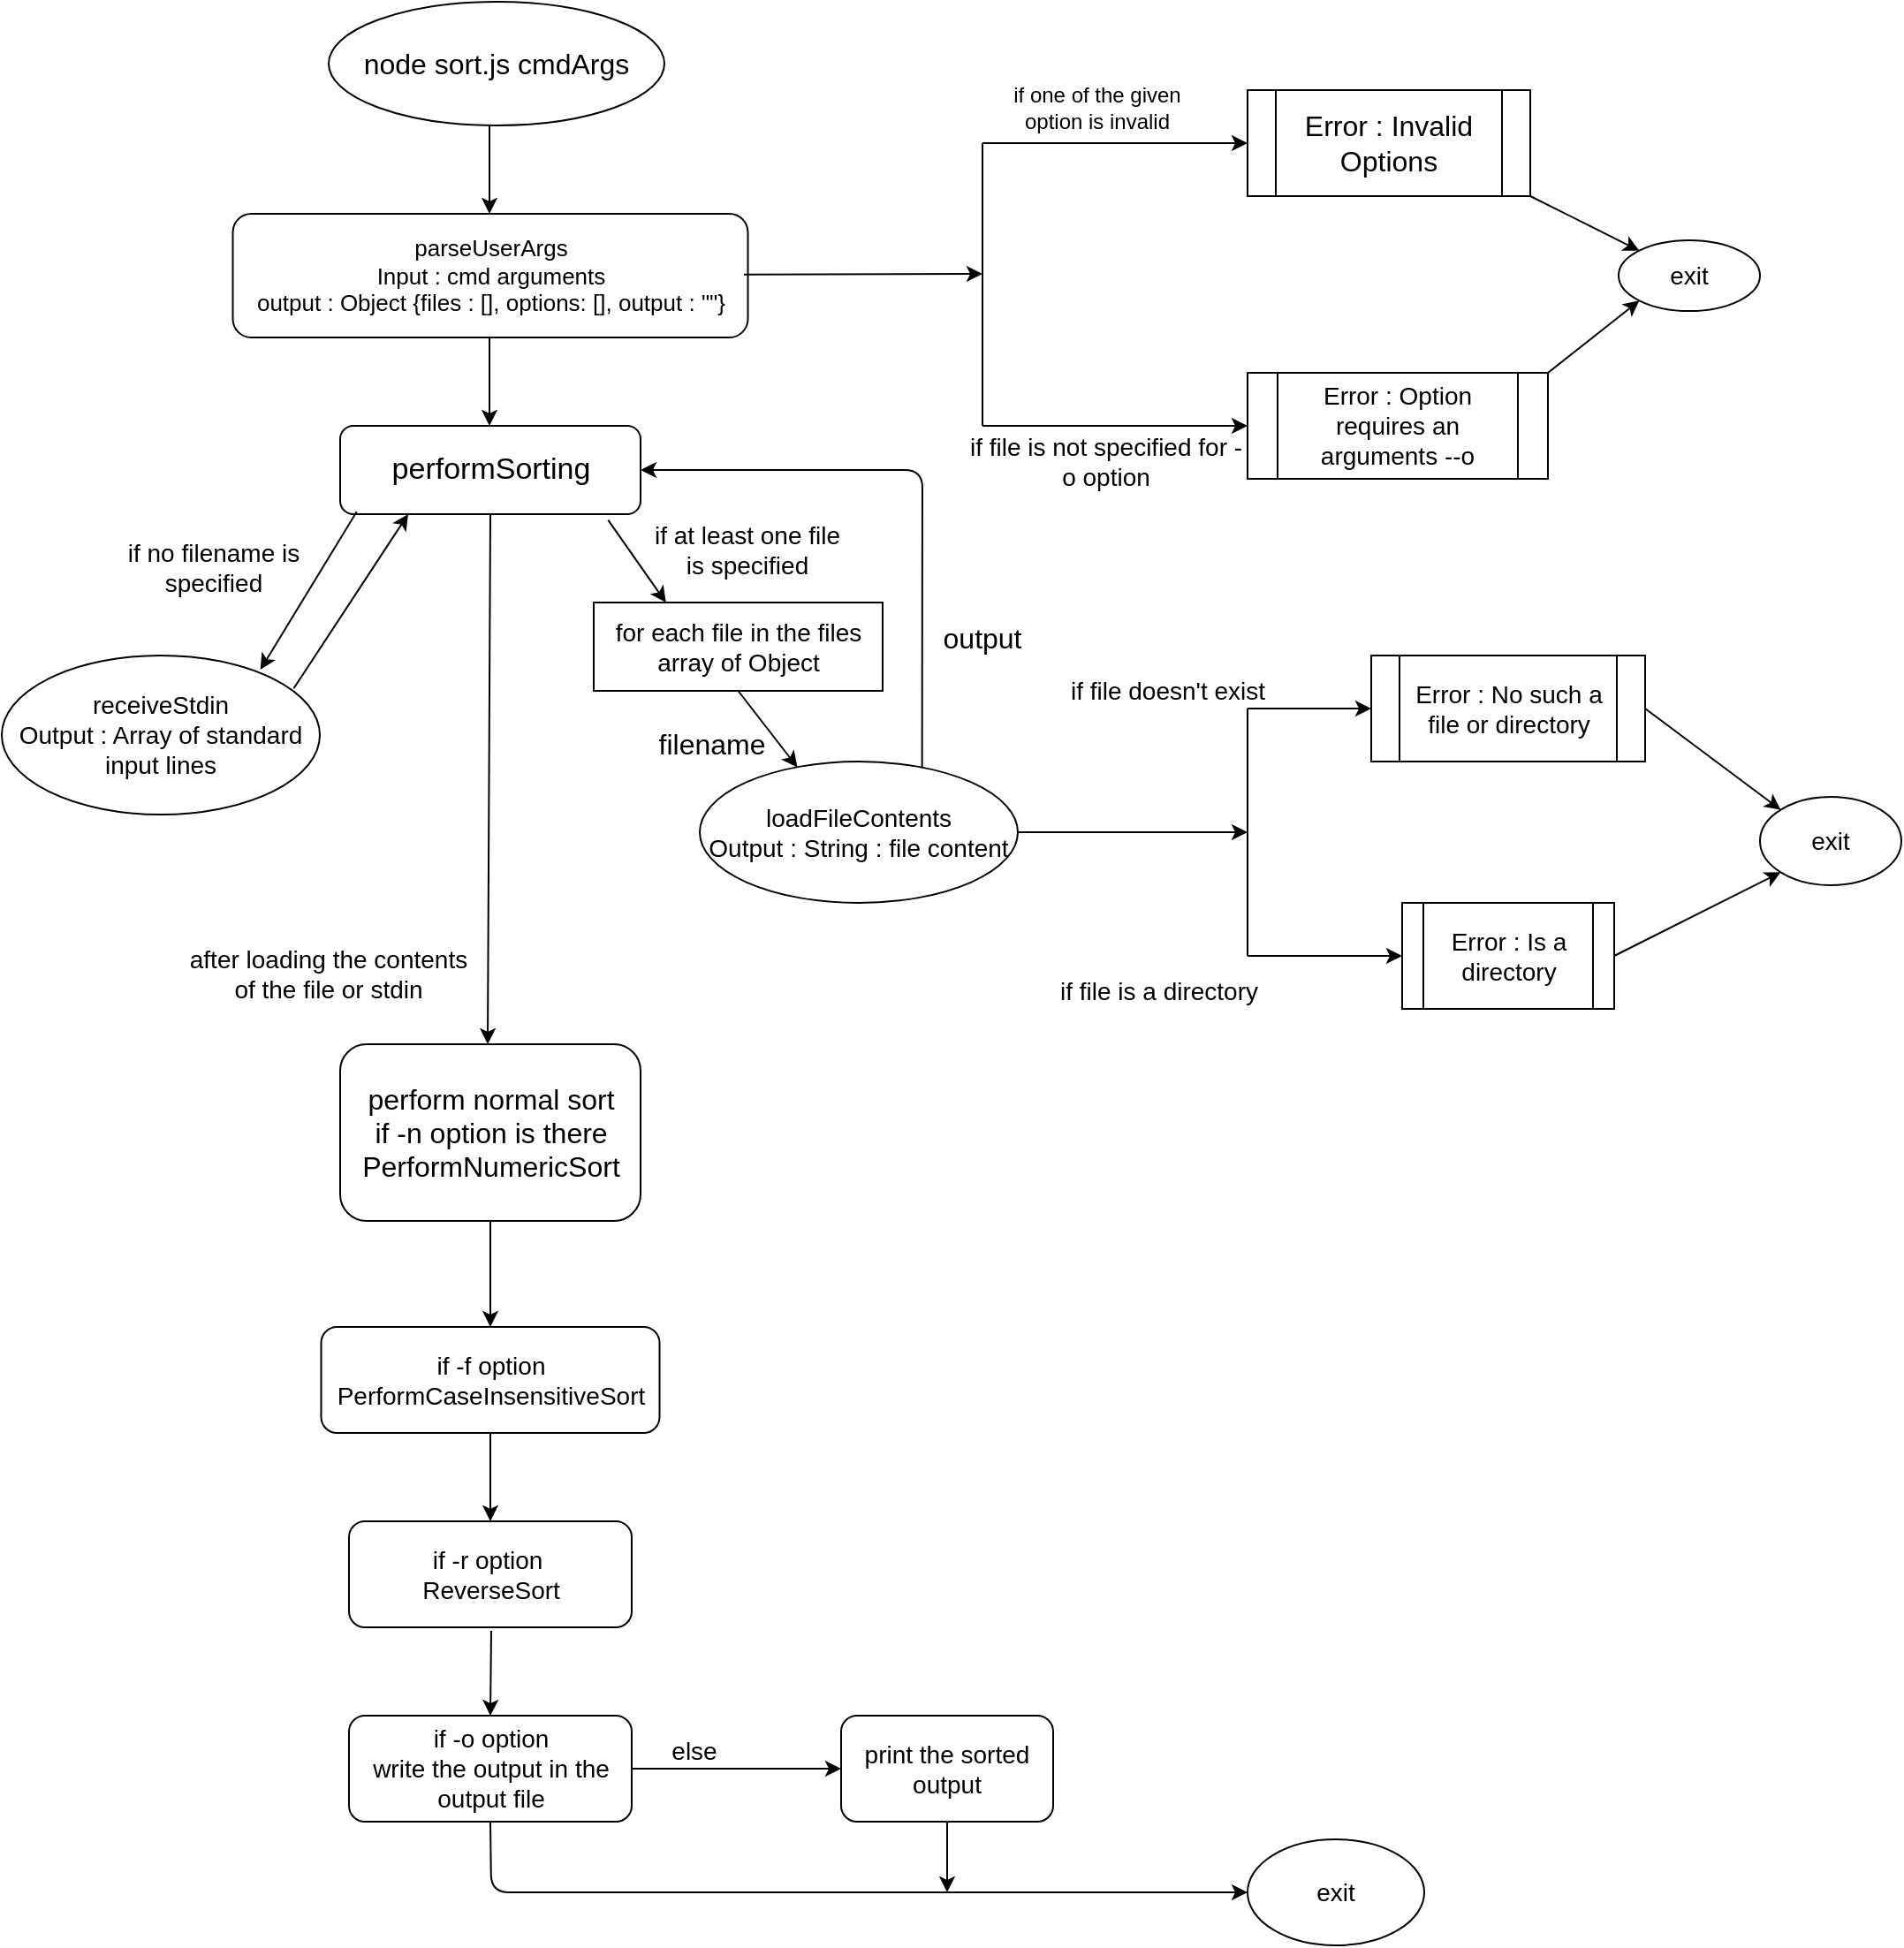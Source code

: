 <mxfile version="12.4.3" type="device" pages="1"><diagram id="Dr3xXGm7YzqHqIVAaAbp" name="Page-1"><mxGraphModel dx="1351" dy="746" grid="1" gridSize="10" guides="1" tooltips="1" connect="1" arrows="1" fold="1" page="0" pageScale="1" pageWidth="827" pageHeight="1169" background="#ffffff" math="0" shadow="0"><root><mxCell id="0"/><mxCell id="1" parent="0"/><mxCell id="aNXo6sVDQYfSUyVMy_BK-1" value="node sort.js cmdArgs" style="ellipse;whiteSpace=wrap;html=1;fontSize=16;" vertex="1" parent="1"><mxGeometry x="310" y="50" width="190" height="70" as="geometry"/></mxCell><mxCell id="aNXo6sVDQYfSUyVMy_BK-2" value="" style="endArrow=classic;html=1;fontSize=16;" edge="1" parent="1"><mxGeometry width="50" height="50" relative="1" as="geometry"><mxPoint x="401" y="120" as="sourcePoint"/><mxPoint x="401" y="170" as="targetPoint"/></mxGeometry></mxCell><mxCell id="aNXo6sVDQYfSUyVMy_BK-3" value="parseUserArgs&lt;br style=&quot;font-size: 13px;&quot;&gt;Input : cmd arguments&lt;br style=&quot;font-size: 13px;&quot;&gt;output : Object {files : [], options: [], output : &quot;&quot;}" style="rounded=1;whiteSpace=wrap;html=1;fontSize=13;" vertex="1" parent="1"><mxGeometry x="255.75" y="170" width="291.5" height="70" as="geometry"/></mxCell><mxCell id="aNXo6sVDQYfSUyVMy_BK-5" value="Error : Invalid Options" style="shape=process;whiteSpace=wrap;html=1;backgroundOutline=1;fontSize=16;" vertex="1" parent="1"><mxGeometry x="830" y="100" width="160" height="60" as="geometry"/></mxCell><mxCell id="aNXo6sVDQYfSUyVMy_BK-6" value="if one of the given option is invalid" style="text;html=1;strokeColor=none;fillColor=none;align=center;verticalAlign=middle;whiteSpace=wrap;rounded=0;fontSize=12;" vertex="1" parent="1"><mxGeometry x="680" y="100" width="130" height="20" as="geometry"/></mxCell><mxCell id="aNXo6sVDQYfSUyVMy_BK-9" value="" style="endArrow=classic;html=1;fontSize=12;" edge="1" parent="1"><mxGeometry width="50" height="50" relative="1" as="geometry"><mxPoint x="545" y="204.41" as="sourcePoint"/><mxPoint x="680" y="204" as="targetPoint"/></mxGeometry></mxCell><mxCell id="aNXo6sVDQYfSUyVMy_BK-11" value="" style="endArrow=classic;html=1;fontSize=12;" edge="1" parent="1"><mxGeometry width="50" height="50" relative="1" as="geometry"><mxPoint x="401" y="240" as="sourcePoint"/><mxPoint x="401" y="290" as="targetPoint"/></mxGeometry></mxCell><mxCell id="aNXo6sVDQYfSUyVMy_BK-12" value="performSorting" style="rounded=1;whiteSpace=wrap;html=1;fontSize=17;" vertex="1" parent="1"><mxGeometry x="316.5" y="290" width="170" height="50" as="geometry"/></mxCell><mxCell id="aNXo6sVDQYfSUyVMy_BK-15" value="Error : No such a file or directory" style="shape=process;whiteSpace=wrap;html=1;backgroundOutline=1;fontSize=14;" vertex="1" parent="1"><mxGeometry x="900" y="420" width="155" height="60" as="geometry"/></mxCell><mxCell id="aNXo6sVDQYfSUyVMy_BK-19" value="Error : Is a directory" style="shape=process;whiteSpace=wrap;html=1;backgroundOutline=1;fontSize=14;" vertex="1" parent="1"><mxGeometry x="917.5" y="560" width="120" height="60" as="geometry"/></mxCell><mxCell id="aNXo6sVDQYfSUyVMy_BK-21" value="if file doesn't exist" style="text;html=1;strokeColor=none;fillColor=none;align=center;verticalAlign=middle;whiteSpace=wrap;rounded=0;fontSize=14;" vertex="1" parent="1"><mxGeometry x="710" y="430" width="150" height="20" as="geometry"/></mxCell><mxCell id="aNXo6sVDQYfSUyVMy_BK-22" value="if file is a directory" style="text;html=1;strokeColor=none;fillColor=none;align=center;verticalAlign=middle;whiteSpace=wrap;rounded=0;fontSize=14;" vertex="1" parent="1"><mxGeometry x="720" y="600" width="120" height="20" as="geometry"/></mxCell><mxCell id="aNXo6sVDQYfSUyVMy_BK-33" value="receiveStdin&lt;br&gt;Output : Array of standard input lines" style="ellipse;whiteSpace=wrap;html=1;fontSize=14;" vertex="1" parent="1"><mxGeometry x="125" y="420" width="180" height="90" as="geometry"/></mxCell><mxCell id="aNXo6sVDQYfSUyVMy_BK-37" value="if no filename is specified" style="text;html=1;strokeColor=none;fillColor=none;align=center;verticalAlign=middle;whiteSpace=wrap;rounded=0;fontSize=14;" vertex="1" parent="1"><mxGeometry x="185" y="360" width="120" height="20" as="geometry"/></mxCell><mxCell id="aNXo6sVDQYfSUyVMy_BK-40" value="" style="endArrow=classic;html=1;fontSize=14;exitX=0.918;exitY=0.207;exitDx=0;exitDy=0;exitPerimeter=0;" edge="1" parent="1" source="aNXo6sVDQYfSUyVMy_BK-33"><mxGeometry width="50" height="50" relative="1" as="geometry"><mxPoint x="305" y="390" as="sourcePoint"/><mxPoint x="355" y="340" as="targetPoint"/></mxGeometry></mxCell><mxCell id="aNXo6sVDQYfSUyVMy_BK-41" value="" style="endArrow=classic;html=1;fontSize=14;exitX=0.055;exitY=0.972;exitDx=0;exitDy=0;entryX=0.813;entryY=0.089;entryDx=0;entryDy=0;entryPerimeter=0;exitPerimeter=0;" edge="1" parent="1" source="aNXo6sVDQYfSUyVMy_BK-12" target="aNXo6sVDQYfSUyVMy_BK-33"><mxGeometry width="50" height="50" relative="1" as="geometry"><mxPoint x="340" y="420" as="sourcePoint"/><mxPoint x="390" y="370" as="targetPoint"/></mxGeometry></mxCell><mxCell id="aNXo6sVDQYfSUyVMy_BK-42" value="loadFileContents&lt;br&gt;Output : String : file content" style="ellipse;whiteSpace=wrap;html=1;fontSize=14;" vertex="1" parent="1"><mxGeometry x="520" y="480" width="180" height="80" as="geometry"/></mxCell><mxCell id="aNXo6sVDQYfSUyVMy_BK-45" value="for each file in the files array of Object" style="rounded=0;whiteSpace=wrap;html=1;fontSize=14;" vertex="1" parent="1"><mxGeometry x="460" y="390" width="163.5" height="50" as="geometry"/></mxCell><mxCell id="aNXo6sVDQYfSUyVMy_BK-46" value="" style="endArrow=classic;html=1;fontSize=14;exitX=0.892;exitY=1.066;exitDx=0;exitDy=0;exitPerimeter=0;entryX=0.25;entryY=0;entryDx=0;entryDy=0;" edge="1" parent="1" source="aNXo6sVDQYfSUyVMy_BK-12" target="aNXo6sVDQYfSUyVMy_BK-45"><mxGeometry width="50" height="50" relative="1" as="geometry"><mxPoint x="20" y="710" as="sourcePoint"/><mxPoint x="70" y="660" as="targetPoint"/></mxGeometry></mxCell><mxCell id="aNXo6sVDQYfSUyVMy_BK-47" value="" style="endArrow=classic;html=1;fontSize=14;exitX=0.5;exitY=1;exitDx=0;exitDy=0;entryX=0.307;entryY=0.041;entryDx=0;entryDy=0;entryPerimeter=0;" edge="1" parent="1" source="aNXo6sVDQYfSUyVMy_BK-45" target="aNXo6sVDQYfSUyVMy_BK-42"><mxGeometry width="50" height="50" relative="1" as="geometry"><mxPoint x="20" y="710" as="sourcePoint"/><mxPoint x="70" y="660" as="targetPoint"/></mxGeometry></mxCell><mxCell id="aNXo6sVDQYfSUyVMy_BK-48" value="if at least one file is specified" style="text;html=1;strokeColor=none;fillColor=none;align=center;verticalAlign=middle;whiteSpace=wrap;rounded=0;fontSize=14;" vertex="1" parent="1"><mxGeometry x="486.5" y="350" width="120" height="20" as="geometry"/></mxCell><mxCell id="aNXo6sVDQYfSUyVMy_BK-49" value="" style="endArrow=classic;html=1;fontSize=14;entryX=0;entryY=0.5;entryDx=0;entryDy=0;" edge="1" parent="1" target="aNXo6sVDQYfSUyVMy_BK-15"><mxGeometry width="50" height="50" relative="1" as="geometry"><mxPoint x="830" y="450" as="sourcePoint"/><mxPoint x="70" y="660" as="targetPoint"/></mxGeometry></mxCell><mxCell id="aNXo6sVDQYfSUyVMy_BK-51" value="" style="endArrow=classic;html=1;fontSize=14;entryX=0;entryY=0.5;entryDx=0;entryDy=0;" edge="1" parent="1" target="aNXo6sVDQYfSUyVMy_BK-19"><mxGeometry width="50" height="50" relative="1" as="geometry"><mxPoint x="830" y="590" as="sourcePoint"/><mxPoint x="70" y="710" as="targetPoint"/></mxGeometry></mxCell><mxCell id="aNXo6sVDQYfSUyVMy_BK-52" value="exit" style="ellipse;whiteSpace=wrap;html=1;fontSize=14;" vertex="1" parent="1"><mxGeometry x="1040" y="185" width="80" height="40" as="geometry"/></mxCell><mxCell id="aNXo6sVDQYfSUyVMy_BK-60" value="" style="endArrow=classic;html=1;fontSize=14;exitX=0.5;exitY=1;exitDx=0;exitDy=0;" edge="1" parent="1" source="aNXo6sVDQYfSUyVMy_BK-12"><mxGeometry width="50" height="50" relative="1" as="geometry"><mxPoint x="120" y="650" as="sourcePoint"/><mxPoint x="400" y="640" as="targetPoint"/></mxGeometry></mxCell><mxCell id="aNXo6sVDQYfSUyVMy_BK-61" value="" style="endArrow=classic;html=1;fontSize=14;exitX=0.699;exitY=0.041;exitDx=0;exitDy=0;exitPerimeter=0;entryX=1;entryY=0.5;entryDx=0;entryDy=0;" edge="1" parent="1" source="aNXo6sVDQYfSUyVMy_BK-42" target="aNXo6sVDQYfSUyVMy_BK-12"><mxGeometry width="50" height="50" relative="1" as="geometry"><mxPoint x="573.5" y="710" as="sourcePoint"/><mxPoint x="623.5" y="660" as="targetPoint"/><Array as="points"><mxPoint x="646" y="315"/></Array></mxGeometry></mxCell><mxCell id="aNXo6sVDQYfSUyVMy_BK-62" value="after loading the contents of the file or stdin" style="text;html=1;strokeColor=none;fillColor=none;align=center;verticalAlign=middle;whiteSpace=wrap;rounded=0;fontSize=14;" vertex="1" parent="1"><mxGeometry x="230" y="590" width="160" height="20" as="geometry"/></mxCell><mxCell id="aNXo6sVDQYfSUyVMy_BK-65" value="perform normal sort &lt;br style=&quot;font-size: 16px;&quot;&gt;if -n option is there&lt;br style=&quot;font-size: 16px;&quot;&gt;PerformNumericSort" style="rounded=1;whiteSpace=wrap;html=1;fontSize=16;" vertex="1" parent="1"><mxGeometry x="316.5" y="640" width="170" height="100" as="geometry"/></mxCell><mxCell id="aNXo6sVDQYfSUyVMy_BK-67" value="if -f option&lt;br&gt;PerformCaseInsensitiveSort" style="rounded=1;whiteSpace=wrap;html=1;fontSize=14;" vertex="1" parent="1"><mxGeometry x="305.75" y="800" width="191.5" height="60" as="geometry"/></mxCell><mxCell id="aNXo6sVDQYfSUyVMy_BK-68" value="" style="endArrow=classic;html=1;fontSize=14;exitX=0.5;exitY=1;exitDx=0;exitDy=0;entryX=0.5;entryY=0;entryDx=0;entryDy=0;" edge="1" parent="1" source="aNXo6sVDQYfSUyVMy_BK-65" target="aNXo6sVDQYfSUyVMy_BK-67"><mxGeometry width="50" height="50" relative="1" as="geometry"><mxPoint x="130" y="1000" as="sourcePoint"/><mxPoint x="180" y="1020" as="targetPoint"/></mxGeometry></mxCell><mxCell id="aNXo6sVDQYfSUyVMy_BK-69" value="if -r option&amp;nbsp;&lt;br&gt;ReverseSort" style="rounded=1;whiteSpace=wrap;html=1;fontSize=14;" vertex="1" parent="1"><mxGeometry x="321.5" y="910" width="160" height="60" as="geometry"/></mxCell><mxCell id="aNXo6sVDQYfSUyVMy_BK-70" value="" style="endArrow=classic;html=1;fontSize=14;exitX=0.5;exitY=1;exitDx=0;exitDy=0;" edge="1" parent="1" source="aNXo6sVDQYfSUyVMy_BK-67" target="aNXo6sVDQYfSUyVMy_BK-69"><mxGeometry width="50" height="50" relative="1" as="geometry"><mxPoint x="130" y="1040" as="sourcePoint"/><mxPoint x="180" y="990" as="targetPoint"/></mxGeometry></mxCell><mxCell id="aNXo6sVDQYfSUyVMy_BK-71" value="if -o option&lt;br&gt;write the output in the output file" style="rounded=1;whiteSpace=wrap;html=1;fontSize=14;" vertex="1" parent="1"><mxGeometry x="321.5" y="1020" width="160" height="60" as="geometry"/></mxCell><mxCell id="aNXo6sVDQYfSUyVMy_BK-72" value="" style="endArrow=classic;html=1;fontSize=14;entryX=0.5;entryY=0;entryDx=0;entryDy=0;" edge="1" parent="1" target="aNXo6sVDQYfSUyVMy_BK-71"><mxGeometry width="50" height="50" relative="1" as="geometry"><mxPoint x="402" y="972" as="sourcePoint"/><mxPoint x="180" y="1100" as="targetPoint"/></mxGeometry></mxCell><mxCell id="aNXo6sVDQYfSUyVMy_BK-73" value="" style="endArrow=classic;html=1;fontSize=14;exitX=1;exitY=0.5;exitDx=0;exitDy=0;" edge="1" parent="1" source="aNXo6sVDQYfSUyVMy_BK-71"><mxGeometry width="50" height="50" relative="1" as="geometry"><mxPoint x="130" y="1150" as="sourcePoint"/><mxPoint x="600" y="1050" as="targetPoint"/></mxGeometry></mxCell><mxCell id="aNXo6sVDQYfSUyVMy_BK-74" value="else" style="text;html=1;strokeColor=none;fillColor=none;align=center;verticalAlign=middle;whiteSpace=wrap;rounded=0;fontSize=14;" vertex="1" parent="1"><mxGeometry x="497.25" y="1030" width="40" height="20" as="geometry"/></mxCell><mxCell id="aNXo6sVDQYfSUyVMy_BK-75" value="print the sorted output" style="rounded=1;whiteSpace=wrap;html=1;fontSize=14;" vertex="1" parent="1"><mxGeometry x="600" y="1020" width="120" height="60" as="geometry"/></mxCell><mxCell id="aNXo6sVDQYfSUyVMy_BK-76" value="" style="endArrow=classic;html=1;fontSize=14;exitX=0.5;exitY=1;exitDx=0;exitDy=0;" edge="1" parent="1" source="aNXo6sVDQYfSUyVMy_BK-71"><mxGeometry width="50" height="50" relative="1" as="geometry"><mxPoint x="130" y="1150" as="sourcePoint"/><mxPoint x="830" y="1120" as="targetPoint"/><Array as="points"><mxPoint x="402" y="1120"/></Array></mxGeometry></mxCell><mxCell id="aNXo6sVDQYfSUyVMy_BK-77" value="" style="endArrow=classic;html=1;fontSize=14;exitX=0.5;exitY=1;exitDx=0;exitDy=0;" edge="1" parent="1" source="aNXo6sVDQYfSUyVMy_BK-75"><mxGeometry width="50" height="50" relative="1" as="geometry"><mxPoint x="130" y="1200" as="sourcePoint"/><mxPoint x="660" y="1120" as="targetPoint"/></mxGeometry></mxCell><mxCell id="aNXo6sVDQYfSUyVMy_BK-78" value="exit" style="ellipse;whiteSpace=wrap;html=1;fontSize=14;" vertex="1" parent="1"><mxGeometry x="830" y="1090" width="100" height="60" as="geometry"/></mxCell><mxCell id="aNXo6sVDQYfSUyVMy_BK-79" value="" style="endArrow=none;html=1;fontSize=14;" edge="1" parent="1"><mxGeometry width="50" height="50" relative="1" as="geometry"><mxPoint x="830" y="590" as="sourcePoint"/><mxPoint x="830" y="450" as="targetPoint"/></mxGeometry></mxCell><mxCell id="aNXo6sVDQYfSUyVMy_BK-80" value="" style="endArrow=classic;html=1;fontSize=14;exitX=1;exitY=0.5;exitDx=0;exitDy=0;" edge="1" parent="1" source="aNXo6sVDQYfSUyVMy_BK-42"><mxGeometry width="50" height="50" relative="1" as="geometry"><mxPoint x="680" y="730" as="sourcePoint"/><mxPoint x="830" y="520" as="targetPoint"/></mxGeometry></mxCell><mxCell id="aNXo6sVDQYfSUyVMy_BK-81" value="exit" style="ellipse;whiteSpace=wrap;html=1;fontSize=14;" vertex="1" parent="1"><mxGeometry x="1120" y="500" width="80" height="50" as="geometry"/></mxCell><mxCell id="aNXo6sVDQYfSUyVMy_BK-82" value="" style="endArrow=classic;html=1;fontSize=14;exitX=1;exitY=0.5;exitDx=0;exitDy=0;entryX=0;entryY=0;entryDx=0;entryDy=0;" edge="1" parent="1" source="aNXo6sVDQYfSUyVMy_BK-15" target="aNXo6sVDQYfSUyVMy_BK-81"><mxGeometry width="50" height="50" relative="1" as="geometry"><mxPoint x="1090" y="480" as="sourcePoint"/><mxPoint x="1140" y="430" as="targetPoint"/></mxGeometry></mxCell><mxCell id="aNXo6sVDQYfSUyVMy_BK-83" value="" style="endArrow=classic;html=1;fontSize=14;exitX=1;exitY=0.5;exitDx=0;exitDy=0;entryX=0;entryY=1;entryDx=0;entryDy=0;" edge="1" parent="1" source="aNXo6sVDQYfSUyVMy_BK-19" target="aNXo6sVDQYfSUyVMy_BK-81"><mxGeometry width="50" height="50" relative="1" as="geometry"><mxPoint x="1037.5" y="720" as="sourcePoint"/><mxPoint x="1087.5" y="670" as="targetPoint"/></mxGeometry></mxCell><mxCell id="aNXo6sVDQYfSUyVMy_BK-84" value="Error : Option requires an arguments --o" style="shape=process;whiteSpace=wrap;html=1;backgroundOutline=1;fontSize=14;" vertex="1" parent="1"><mxGeometry x="830" y="260" width="170" height="60" as="geometry"/></mxCell><mxCell id="aNXo6sVDQYfSUyVMy_BK-85" value="" style="endArrow=none;html=1;fontSize=14;" edge="1" parent="1"><mxGeometry width="50" height="50" relative="1" as="geometry"><mxPoint x="680" y="290" as="sourcePoint"/><mxPoint x="680" y="130" as="targetPoint"/></mxGeometry></mxCell><mxCell id="aNXo6sVDQYfSUyVMy_BK-86" value="" style="endArrow=classic;html=1;fontSize=14;entryX=0;entryY=0.5;entryDx=0;entryDy=0;" edge="1" parent="1" target="aNXo6sVDQYfSUyVMy_BK-5"><mxGeometry width="50" height="50" relative="1" as="geometry"><mxPoint x="680" y="130" as="sourcePoint"/><mxPoint x="720" y="630" as="targetPoint"/></mxGeometry></mxCell><mxCell id="aNXo6sVDQYfSUyVMy_BK-87" value="" style="endArrow=classic;html=1;fontSize=14;entryX=0;entryY=0.5;entryDx=0;entryDy=0;" edge="1" parent="1" target="aNXo6sVDQYfSUyVMy_BK-84"><mxGeometry width="50" height="50" relative="1" as="geometry"><mxPoint x="680" y="290" as="sourcePoint"/><mxPoint x="685" y="560" as="targetPoint"/></mxGeometry></mxCell><mxCell id="aNXo6sVDQYfSUyVMy_BK-88" value="if file is not specified for -o option" style="text;html=1;strokeColor=none;fillColor=none;align=center;verticalAlign=middle;whiteSpace=wrap;rounded=0;fontSize=14;" vertex="1" parent="1"><mxGeometry x="670" y="300" width="160" height="20" as="geometry"/></mxCell><mxCell id="aNXo6sVDQYfSUyVMy_BK-89" value="" style="endArrow=classic;html=1;fontSize=14;entryX=0;entryY=1;entryDx=0;entryDy=0;exitX=1;exitY=0;exitDx=0;exitDy=0;" edge="1" parent="1" source="aNXo6sVDQYfSUyVMy_BK-84" target="aNXo6sVDQYfSUyVMy_BK-52"><mxGeometry width="50" height="50" relative="1" as="geometry"><mxPoint x="710" y="710" as="sourcePoint"/><mxPoint x="760" y="660" as="targetPoint"/></mxGeometry></mxCell><mxCell id="aNXo6sVDQYfSUyVMy_BK-90" value="" style="endArrow=classic;html=1;fontSize=14;entryX=0;entryY=0;entryDx=0;entryDy=0;exitX=1;exitY=1;exitDx=0;exitDy=0;" edge="1" parent="1" source="aNXo6sVDQYfSUyVMy_BK-5" target="aNXo6sVDQYfSUyVMy_BK-52"><mxGeometry width="50" height="50" relative="1" as="geometry"><mxPoint x="650" y="635" as="sourcePoint"/><mxPoint x="700" y="585" as="targetPoint"/></mxGeometry></mxCell><mxCell id="aNXo6sVDQYfSUyVMy_BK-91" value="filename" style="text;html=1;strokeColor=none;fillColor=none;align=center;verticalAlign=middle;whiteSpace=wrap;rounded=0;fontSize=16;" vertex="1" parent="1"><mxGeometry x="507.25" y="460" width="40" height="20" as="geometry"/></mxCell><mxCell id="aNXo6sVDQYfSUyVMy_BK-92" value="output" style="text;html=1;strokeColor=none;fillColor=none;align=center;verticalAlign=middle;whiteSpace=wrap;rounded=0;fontSize=16;" vertex="1" parent="1"><mxGeometry x="660" y="400" width="40" height="20" as="geometry"/></mxCell></root></mxGraphModel></diagram></mxfile>